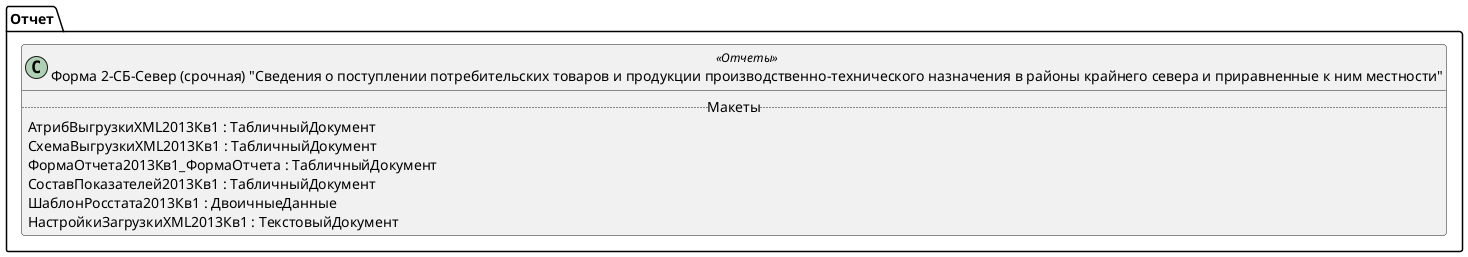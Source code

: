 ﻿@startuml РегламентированныйОтчетСтатистикаФорма2СБСеверСр
'!include templates.wsd
'..\include templates.wsd
class Отчет.РегламентированныйОтчетСтатистикаФорма2СБСеверСр as "Форма 2-СБ-Север (срочная) "Сведения о поступлении потребительских товаров и продукции производственно-технического назначения в районы крайнего севера и приравненные к ним местности"" <<Отчеты>>
{
..Макеты..
АтрибВыгрузкиXML2013Кв1 : ТабличныйДокумент
СхемаВыгрузкиXML2013Кв1 : ТабличныйДокумент
ФормаОтчета2013Кв1_ФормаОтчета : ТабличныйДокумент
СоставПоказателей2013Кв1 : ТабличныйДокумент
ШаблонРосстата2013Кв1 : ДвоичныеДанные
НастройкиЗагрузкиXML2013Кв1 : ТекстовыйДокумент
}
@enduml
